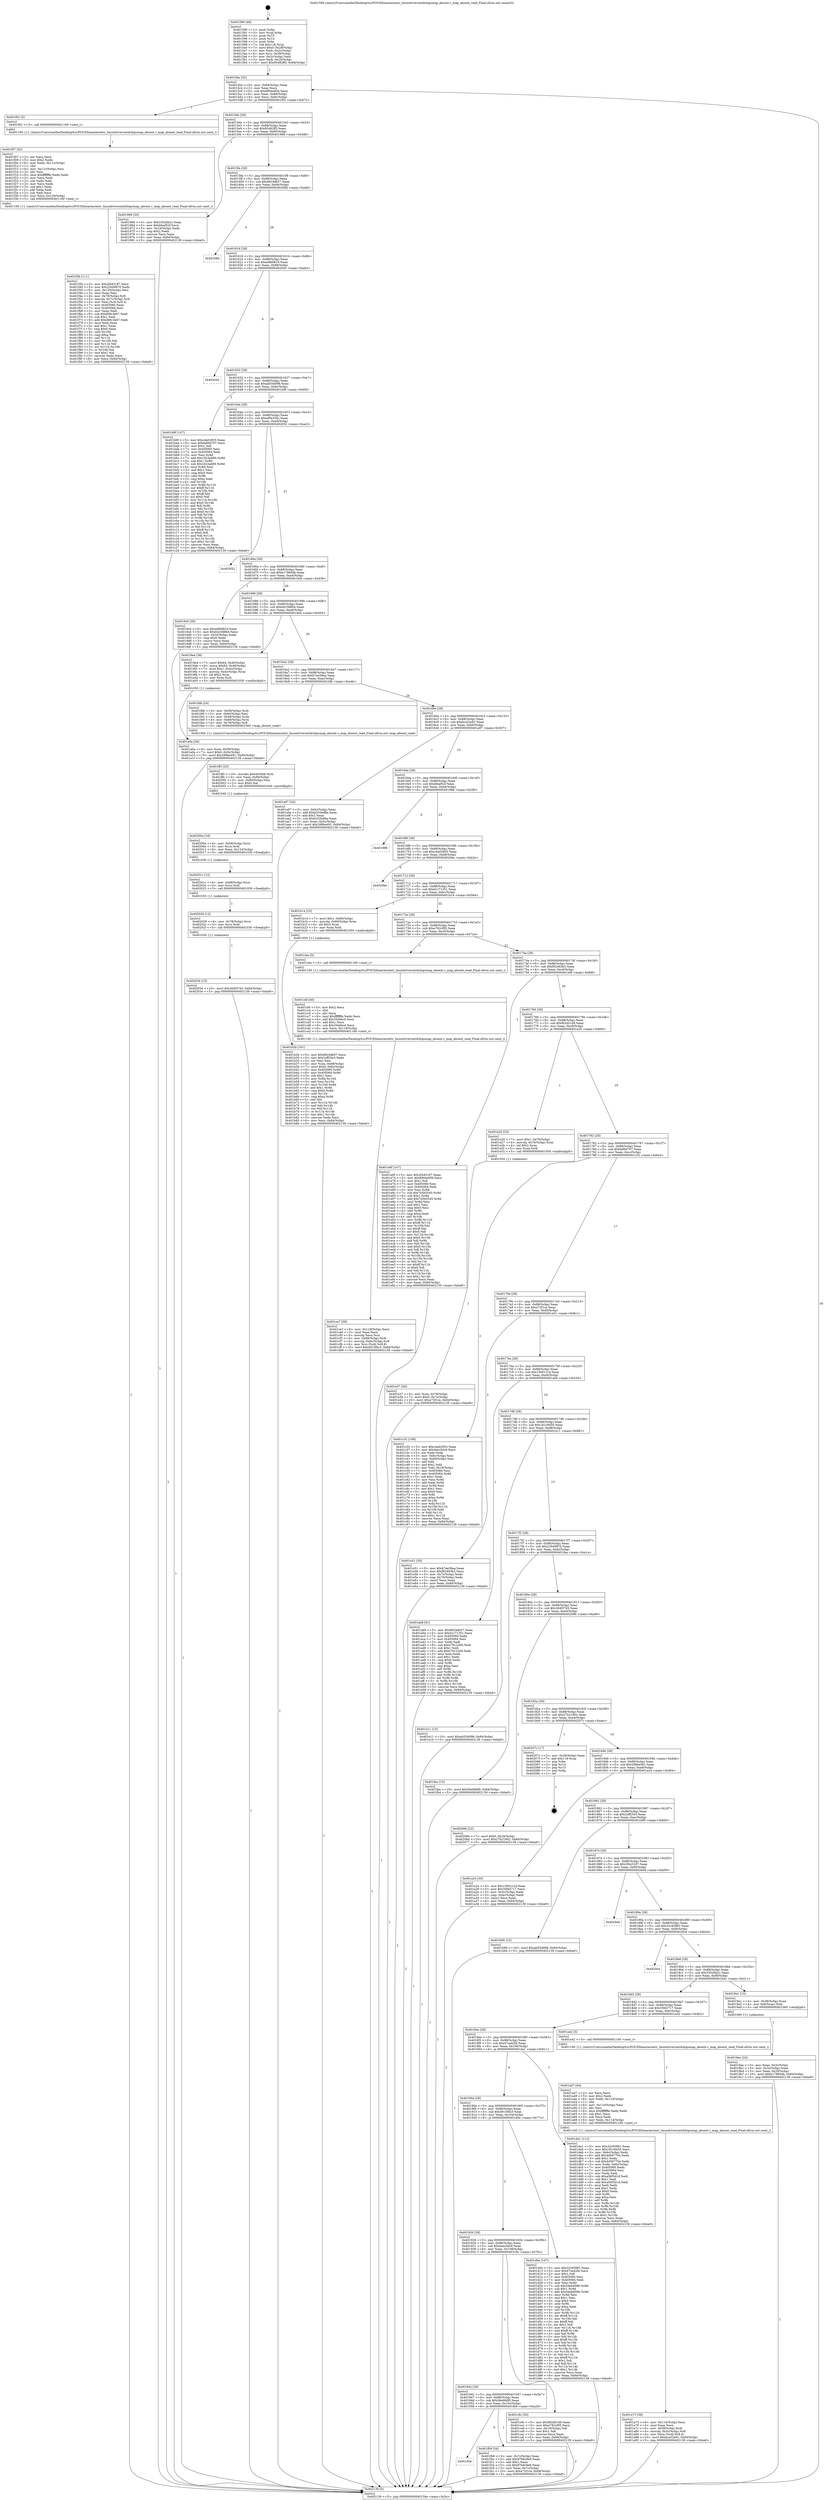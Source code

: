 digraph "0x401590" {
  label = "0x401590 (/mnt/c/Users/mathe/Desktop/tcc/POCII/binaries/extr_linuxdriversmtdchipsmap_absent.c_map_absent_read_Final-ollvm.out::main(0))"
  labelloc = "t"
  node[shape=record]

  Entry [label="",width=0.3,height=0.3,shape=circle,fillcolor=black,style=filled]
  "0x4015be" [label="{
     0x4015be [32]\l
     | [instrs]\l
     &nbsp;&nbsp;0x4015be \<+6\>: mov -0x84(%rbp),%eax\l
     &nbsp;&nbsp;0x4015c4 \<+2\>: mov %eax,%ecx\l
     &nbsp;&nbsp;0x4015c6 \<+6\>: sub $0x890ea85b,%ecx\l
     &nbsp;&nbsp;0x4015cc \<+6\>: mov %eax,-0x88(%rbp)\l
     &nbsp;&nbsp;0x4015d2 \<+6\>: mov %ecx,-0x8c(%rbp)\l
     &nbsp;&nbsp;0x4015d8 \<+6\>: je 0000000000401f02 \<main+0x972\>\l
  }"]
  "0x401f02" [label="{
     0x401f02 [5]\l
     | [instrs]\l
     &nbsp;&nbsp;0x401f02 \<+5\>: call 0000000000401160 \<next_i\>\l
     | [calls]\l
     &nbsp;&nbsp;0x401160 \{1\} (/mnt/c/Users/mathe/Desktop/tcc/POCII/binaries/extr_linuxdriversmtdchipsmap_absent.c_map_absent_read_Final-ollvm.out::next_i)\l
  }"]
  "0x4015de" [label="{
     0x4015de [28]\l
     | [instrs]\l
     &nbsp;&nbsp;0x4015de \<+5\>: jmp 00000000004015e3 \<main+0x53\>\l
     &nbsp;&nbsp;0x4015e3 \<+6\>: mov -0x88(%rbp),%eax\l
     &nbsp;&nbsp;0x4015e9 \<+5\>: sub $0x95482ff3,%eax\l
     &nbsp;&nbsp;0x4015ee \<+6\>: mov %eax,-0x90(%rbp)\l
     &nbsp;&nbsp;0x4015f4 \<+6\>: je 0000000000401968 \<main+0x3d8\>\l
  }"]
  Exit [label="",width=0.3,height=0.3,shape=circle,fillcolor=black,style=filled,peripheries=2]
  "0x401968" [label="{
     0x401968 [30]\l
     | [instrs]\l
     &nbsp;&nbsp;0x401968 \<+5\>: mov $0x33526b2c,%eax\l
     &nbsp;&nbsp;0x40196d \<+5\>: mov $0xbfeaf52f,%ecx\l
     &nbsp;&nbsp;0x401972 \<+3\>: mov -0x24(%rbp),%edx\l
     &nbsp;&nbsp;0x401975 \<+3\>: cmp $0x2,%edx\l
     &nbsp;&nbsp;0x401978 \<+3\>: cmovne %ecx,%eax\l
     &nbsp;&nbsp;0x40197b \<+6\>: mov %eax,-0x84(%rbp)\l
     &nbsp;&nbsp;0x401981 \<+5\>: jmp 0000000000402139 \<main+0xba9\>\l
  }"]
  "0x4015fa" [label="{
     0x4015fa [28]\l
     | [instrs]\l
     &nbsp;&nbsp;0x4015fa \<+5\>: jmp 00000000004015ff \<main+0x6f\>\l
     &nbsp;&nbsp;0x4015ff \<+6\>: mov -0x88(%rbp),%eax\l
     &nbsp;&nbsp;0x401605 \<+5\>: sub $0x9624db57,%eax\l
     &nbsp;&nbsp;0x40160a \<+6\>: mov %eax,-0x94(%rbp)\l
     &nbsp;&nbsp;0x401610 \<+6\>: je 000000000040208d \<main+0xafd\>\l
  }"]
  "0x402139" [label="{
     0x402139 [5]\l
     | [instrs]\l
     &nbsp;&nbsp;0x402139 \<+5\>: jmp 00000000004015be \<main+0x2e\>\l
  }"]
  "0x401590" [label="{
     0x401590 [46]\l
     | [instrs]\l
     &nbsp;&nbsp;0x401590 \<+1\>: push %rbp\l
     &nbsp;&nbsp;0x401591 \<+3\>: mov %rsp,%rbp\l
     &nbsp;&nbsp;0x401594 \<+2\>: push %r15\l
     &nbsp;&nbsp;0x401596 \<+2\>: push %r14\l
     &nbsp;&nbsp;0x401598 \<+1\>: push %rbx\l
     &nbsp;&nbsp;0x401599 \<+7\>: sub $0x118,%rsp\l
     &nbsp;&nbsp;0x4015a0 \<+7\>: movl $0x0,-0x28(%rbp)\l
     &nbsp;&nbsp;0x4015a7 \<+3\>: mov %edi,-0x2c(%rbp)\l
     &nbsp;&nbsp;0x4015aa \<+4\>: mov %rsi,-0x38(%rbp)\l
     &nbsp;&nbsp;0x4015ae \<+3\>: mov -0x2c(%rbp),%edi\l
     &nbsp;&nbsp;0x4015b1 \<+3\>: mov %edi,-0x24(%rbp)\l
     &nbsp;&nbsp;0x4015b4 \<+10\>: movl $0x95482ff3,-0x84(%rbp)\l
  }"]
  "0x402034" [label="{
     0x402034 [15]\l
     | [instrs]\l
     &nbsp;&nbsp;0x402034 \<+10\>: movl $0x264f37d3,-0x84(%rbp)\l
     &nbsp;&nbsp;0x40203e \<+5\>: jmp 0000000000402139 \<main+0xba9\>\l
  }"]
  "0x40208d" [label="{
     0x40208d\l
  }", style=dashed]
  "0x401616" [label="{
     0x401616 [28]\l
     | [instrs]\l
     &nbsp;&nbsp;0x401616 \<+5\>: jmp 000000000040161b \<main+0x8b\>\l
     &nbsp;&nbsp;0x40161b \<+6\>: mov -0x88(%rbp),%eax\l
     &nbsp;&nbsp;0x401621 \<+5\>: sub $0xa0fe9819,%eax\l
     &nbsp;&nbsp;0x401626 \<+6\>: mov %eax,-0x98(%rbp)\l
     &nbsp;&nbsp;0x40162c \<+6\>: je 0000000000402043 \<main+0xab3\>\l
  }"]
  "0x402028" [label="{
     0x402028 [12]\l
     | [instrs]\l
     &nbsp;&nbsp;0x402028 \<+4\>: mov -0x78(%rbp),%rcx\l
     &nbsp;&nbsp;0x40202c \<+3\>: mov %rcx,%rdi\l
     &nbsp;&nbsp;0x40202f \<+5\>: call 0000000000401030 \<free@plt\>\l
     | [calls]\l
     &nbsp;&nbsp;0x401030 \{1\} (unknown)\l
  }"]
  "0x402043" [label="{
     0x402043\l
  }", style=dashed]
  "0x401632" [label="{
     0x401632 [28]\l
     | [instrs]\l
     &nbsp;&nbsp;0x401632 \<+5\>: jmp 0000000000401637 \<main+0xa7\>\l
     &nbsp;&nbsp;0x401637 \<+6\>: mov -0x88(%rbp),%eax\l
     &nbsp;&nbsp;0x40163d \<+5\>: sub $0xab55d098,%eax\l
     &nbsp;&nbsp;0x401642 \<+6\>: mov %eax,-0x9c(%rbp)\l
     &nbsp;&nbsp;0x401648 \<+6\>: je 0000000000401b9f \<main+0x60f\>\l
  }"]
  "0x40201c" [label="{
     0x40201c [12]\l
     | [instrs]\l
     &nbsp;&nbsp;0x40201c \<+4\>: mov -0x68(%rbp),%rcx\l
     &nbsp;&nbsp;0x402020 \<+3\>: mov %rcx,%rdi\l
     &nbsp;&nbsp;0x402023 \<+5\>: call 0000000000401030 \<free@plt\>\l
     | [calls]\l
     &nbsp;&nbsp;0x401030 \{1\} (unknown)\l
  }"]
  "0x401b9f" [label="{
     0x401b9f [147]\l
     | [instrs]\l
     &nbsp;&nbsp;0x401b9f \<+5\>: mov $0xc4a02855,%eax\l
     &nbsp;&nbsp;0x401ba4 \<+5\>: mov $0xfa86d707,%ecx\l
     &nbsp;&nbsp;0x401ba9 \<+2\>: mov $0x1,%dl\l
     &nbsp;&nbsp;0x401bab \<+7\>: mov 0x405060,%esi\l
     &nbsp;&nbsp;0x401bb2 \<+7\>: mov 0x405064,%edi\l
     &nbsp;&nbsp;0x401bb9 \<+3\>: mov %esi,%r8d\l
     &nbsp;&nbsp;0x401bbc \<+7\>: add $0x1623a680,%r8d\l
     &nbsp;&nbsp;0x401bc3 \<+4\>: sub $0x1,%r8d\l
     &nbsp;&nbsp;0x401bc7 \<+7\>: sub $0x1623a680,%r8d\l
     &nbsp;&nbsp;0x401bce \<+4\>: imul %r8d,%esi\l
     &nbsp;&nbsp;0x401bd2 \<+3\>: and $0x1,%esi\l
     &nbsp;&nbsp;0x401bd5 \<+3\>: cmp $0x0,%esi\l
     &nbsp;&nbsp;0x401bd8 \<+4\>: sete %r9b\l
     &nbsp;&nbsp;0x401bdc \<+3\>: cmp $0xa,%edi\l
     &nbsp;&nbsp;0x401bdf \<+4\>: setl %r10b\l
     &nbsp;&nbsp;0x401be3 \<+3\>: mov %r9b,%r11b\l
     &nbsp;&nbsp;0x401be6 \<+4\>: xor $0xff,%r11b\l
     &nbsp;&nbsp;0x401bea \<+3\>: mov %r10b,%bl\l
     &nbsp;&nbsp;0x401bed \<+3\>: xor $0xff,%bl\l
     &nbsp;&nbsp;0x401bf0 \<+3\>: xor $0x0,%dl\l
     &nbsp;&nbsp;0x401bf3 \<+3\>: mov %r11b,%r14b\l
     &nbsp;&nbsp;0x401bf6 \<+4\>: and $0x0,%r14b\l
     &nbsp;&nbsp;0x401bfa \<+3\>: and %dl,%r9b\l
     &nbsp;&nbsp;0x401bfd \<+3\>: mov %bl,%r15b\l
     &nbsp;&nbsp;0x401c00 \<+4\>: and $0x0,%r15b\l
     &nbsp;&nbsp;0x401c04 \<+3\>: and %dl,%r10b\l
     &nbsp;&nbsp;0x401c07 \<+3\>: or %r9b,%r14b\l
     &nbsp;&nbsp;0x401c0a \<+3\>: or %r10b,%r15b\l
     &nbsp;&nbsp;0x401c0d \<+3\>: xor %r15b,%r14b\l
     &nbsp;&nbsp;0x401c10 \<+3\>: or %bl,%r11b\l
     &nbsp;&nbsp;0x401c13 \<+4\>: xor $0xff,%r11b\l
     &nbsp;&nbsp;0x401c17 \<+3\>: or $0x0,%dl\l
     &nbsp;&nbsp;0x401c1a \<+3\>: and %dl,%r11b\l
     &nbsp;&nbsp;0x401c1d \<+3\>: or %r11b,%r14b\l
     &nbsp;&nbsp;0x401c20 \<+4\>: test $0x1,%r14b\l
     &nbsp;&nbsp;0x401c24 \<+3\>: cmovne %ecx,%eax\l
     &nbsp;&nbsp;0x401c27 \<+6\>: mov %eax,-0x84(%rbp)\l
     &nbsp;&nbsp;0x401c2d \<+5\>: jmp 0000000000402139 \<main+0xba9\>\l
  }"]
  "0x40164e" [label="{
     0x40164e [28]\l
     | [instrs]\l
     &nbsp;&nbsp;0x40164e \<+5\>: jmp 0000000000401653 \<main+0xc3\>\l
     &nbsp;&nbsp;0x401653 \<+6\>: mov -0x88(%rbp),%eax\l
     &nbsp;&nbsp;0x401659 \<+5\>: sub $0xaf0b326c,%eax\l
     &nbsp;&nbsp;0x40165e \<+6\>: mov %eax,-0xa0(%rbp)\l
     &nbsp;&nbsp;0x401664 \<+6\>: je 0000000000402052 \<main+0xac2\>\l
  }"]
  "0x40200a" [label="{
     0x40200a [18]\l
     | [instrs]\l
     &nbsp;&nbsp;0x40200a \<+4\>: mov -0x58(%rbp),%rcx\l
     &nbsp;&nbsp;0x40200e \<+3\>: mov %rcx,%rdi\l
     &nbsp;&nbsp;0x402011 \<+6\>: mov %eax,-0x124(%rbp)\l
     &nbsp;&nbsp;0x402017 \<+5\>: call 0000000000401030 \<free@plt\>\l
     | [calls]\l
     &nbsp;&nbsp;0x401030 \{1\} (unknown)\l
  }"]
  "0x402052" [label="{
     0x402052\l
  }", style=dashed]
  "0x40166a" [label="{
     0x40166a [28]\l
     | [instrs]\l
     &nbsp;&nbsp;0x40166a \<+5\>: jmp 000000000040166f \<main+0xdf\>\l
     &nbsp;&nbsp;0x40166f \<+6\>: mov -0x88(%rbp),%eax\l
     &nbsp;&nbsp;0x401675 \<+5\>: sub $0xb17860db,%eax\l
     &nbsp;&nbsp;0x40167a \<+6\>: mov %eax,-0xa4(%rbp)\l
     &nbsp;&nbsp;0x401680 \<+6\>: je 00000000004019c6 \<main+0x436\>\l
  }"]
  "0x401ff3" [label="{
     0x401ff3 [23]\l
     | [instrs]\l
     &nbsp;&nbsp;0x401ff3 \<+10\>: movabs $0x4030b6,%rdi\l
     &nbsp;&nbsp;0x401ffd \<+3\>: mov %eax,-0x80(%rbp)\l
     &nbsp;&nbsp;0x402000 \<+3\>: mov -0x80(%rbp),%esi\l
     &nbsp;&nbsp;0x402003 \<+2\>: mov $0x0,%al\l
     &nbsp;&nbsp;0x402005 \<+5\>: call 0000000000401040 \<printf@plt\>\l
     | [calls]\l
     &nbsp;&nbsp;0x401040 \{1\} (unknown)\l
  }"]
  "0x4019c6" [label="{
     0x4019c6 [30]\l
     | [instrs]\l
     &nbsp;&nbsp;0x4019c6 \<+5\>: mov $0xa0fe9819,%eax\l
     &nbsp;&nbsp;0x4019cb \<+5\>: mov $0xb42588b4,%ecx\l
     &nbsp;&nbsp;0x4019d0 \<+3\>: mov -0x20(%rbp),%edx\l
     &nbsp;&nbsp;0x4019d3 \<+3\>: cmp $0x0,%edx\l
     &nbsp;&nbsp;0x4019d6 \<+3\>: cmove %ecx,%eax\l
     &nbsp;&nbsp;0x4019d9 \<+6\>: mov %eax,-0x84(%rbp)\l
     &nbsp;&nbsp;0x4019df \<+5\>: jmp 0000000000402139 \<main+0xba9\>\l
  }"]
  "0x401686" [label="{
     0x401686 [28]\l
     | [instrs]\l
     &nbsp;&nbsp;0x401686 \<+5\>: jmp 000000000040168b \<main+0xfb\>\l
     &nbsp;&nbsp;0x40168b \<+6\>: mov -0x88(%rbp),%eax\l
     &nbsp;&nbsp;0x401691 \<+5\>: sub $0xb42588b4,%eax\l
     &nbsp;&nbsp;0x401696 \<+6\>: mov %eax,-0xa8(%rbp)\l
     &nbsp;&nbsp;0x40169c \<+6\>: je 00000000004019e4 \<main+0x454\>\l
  }"]
  "0x40195e" [label="{
     0x40195e\l
  }", style=dashed]
  "0x4019e4" [label="{
     0x4019e4 [38]\l
     | [instrs]\l
     &nbsp;&nbsp;0x4019e4 \<+7\>: movl $0x64,-0x40(%rbp)\l
     &nbsp;&nbsp;0x4019eb \<+8\>: movq $0x64,-0x48(%rbp)\l
     &nbsp;&nbsp;0x4019f3 \<+7\>: movl $0x1,-0x4c(%rbp)\l
     &nbsp;&nbsp;0x4019fa \<+4\>: movslq -0x4c(%rbp),%rax\l
     &nbsp;&nbsp;0x4019fe \<+4\>: shl $0x2,%rax\l
     &nbsp;&nbsp;0x401a02 \<+3\>: mov %rax,%rdi\l
     &nbsp;&nbsp;0x401a05 \<+5\>: call 0000000000401050 \<malloc@plt\>\l
     | [calls]\l
     &nbsp;&nbsp;0x401050 \{1\} (unknown)\l
  }"]
  "0x4016a2" [label="{
     0x4016a2 [28]\l
     | [instrs]\l
     &nbsp;&nbsp;0x4016a2 \<+5\>: jmp 00000000004016a7 \<main+0x117\>\l
     &nbsp;&nbsp;0x4016a7 \<+6\>: mov -0x88(%rbp),%eax\l
     &nbsp;&nbsp;0x4016ad \<+5\>: sub $0xb7ee58aa,%eax\l
     &nbsp;&nbsp;0x4016b2 \<+6\>: mov %eax,-0xac(%rbp)\l
     &nbsp;&nbsp;0x4016b8 \<+6\>: je 0000000000401fdb \<main+0xa4b\>\l
  }"]
  "0x401fb9" [label="{
     0x401fb9 [34]\l
     | [instrs]\l
     &nbsp;&nbsp;0x401fb9 \<+3\>: mov -0x7c(%rbp),%eax\l
     &nbsp;&nbsp;0x401fbc \<+5\>: add $0x97b6c9e9,%eax\l
     &nbsp;&nbsp;0x401fc1 \<+3\>: add $0x1,%eax\l
     &nbsp;&nbsp;0x401fc4 \<+5\>: sub $0x97b6c9e9,%eax\l
     &nbsp;&nbsp;0x401fc9 \<+3\>: mov %eax,-0x7c(%rbp)\l
     &nbsp;&nbsp;0x401fcc \<+10\>: movl $0xe72f1ce,-0x84(%rbp)\l
     &nbsp;&nbsp;0x401fd6 \<+5\>: jmp 0000000000402139 \<main+0xba9\>\l
  }"]
  "0x401fdb" [label="{
     0x401fdb [24]\l
     | [instrs]\l
     &nbsp;&nbsp;0x401fdb \<+4\>: mov -0x58(%rbp),%rdi\l
     &nbsp;&nbsp;0x401fdf \<+3\>: mov -0x40(%rbp),%esi\l
     &nbsp;&nbsp;0x401fe2 \<+4\>: mov -0x48(%rbp),%rdx\l
     &nbsp;&nbsp;0x401fe6 \<+4\>: mov -0x68(%rbp),%rcx\l
     &nbsp;&nbsp;0x401fea \<+4\>: mov -0x78(%rbp),%r8\l
     &nbsp;&nbsp;0x401fee \<+5\>: call 0000000000401560 \<map_absent_read\>\l
     | [calls]\l
     &nbsp;&nbsp;0x401560 \{1\} (/mnt/c/Users/mathe/Desktop/tcc/POCII/binaries/extr_linuxdriversmtdchipsmap_absent.c_map_absent_read_Final-ollvm.out::map_absent_read)\l
  }"]
  "0x4016be" [label="{
     0x4016be [28]\l
     | [instrs]\l
     &nbsp;&nbsp;0x4016be \<+5\>: jmp 00000000004016c3 \<main+0x133\>\l
     &nbsp;&nbsp;0x4016c3 \<+6\>: mov -0x88(%rbp),%eax\l
     &nbsp;&nbsp;0x4016c9 \<+5\>: sub $0xbca32e91,%eax\l
     &nbsp;&nbsp;0x4016ce \<+6\>: mov %eax,-0xb0(%rbp)\l
     &nbsp;&nbsp;0x4016d4 \<+6\>: je 0000000000401a97 \<main+0x507\>\l
  }"]
  "0x401f3b" [label="{
     0x401f3b [111]\l
     | [instrs]\l
     &nbsp;&nbsp;0x401f3b \<+5\>: mov $0x2f443187,%ecx\l
     &nbsp;&nbsp;0x401f40 \<+5\>: mov $0x22649870,%edx\l
     &nbsp;&nbsp;0x401f45 \<+6\>: mov -0x120(%rbp),%esi\l
     &nbsp;&nbsp;0x401f4b \<+3\>: imul %eax,%esi\l
     &nbsp;&nbsp;0x401f4e \<+4\>: mov -0x78(%rbp),%r8\l
     &nbsp;&nbsp;0x401f52 \<+4\>: movslq -0x7c(%rbp),%r9\l
     &nbsp;&nbsp;0x401f56 \<+4\>: mov %esi,(%r8,%r9,4)\l
     &nbsp;&nbsp;0x401f5a \<+7\>: mov 0x405060,%eax\l
     &nbsp;&nbsp;0x401f61 \<+7\>: mov 0x405064,%esi\l
     &nbsp;&nbsp;0x401f68 \<+2\>: mov %eax,%edi\l
     &nbsp;&nbsp;0x401f6a \<+6\>: sub $0xd68c3e67,%edi\l
     &nbsp;&nbsp;0x401f70 \<+3\>: sub $0x1,%edi\l
     &nbsp;&nbsp;0x401f73 \<+6\>: add $0xd68c3e67,%edi\l
     &nbsp;&nbsp;0x401f79 \<+3\>: imul %edi,%eax\l
     &nbsp;&nbsp;0x401f7c \<+3\>: and $0x1,%eax\l
     &nbsp;&nbsp;0x401f7f \<+3\>: cmp $0x0,%eax\l
     &nbsp;&nbsp;0x401f82 \<+4\>: sete %r10b\l
     &nbsp;&nbsp;0x401f86 \<+3\>: cmp $0xa,%esi\l
     &nbsp;&nbsp;0x401f89 \<+4\>: setl %r11b\l
     &nbsp;&nbsp;0x401f8d \<+3\>: mov %r10b,%bl\l
     &nbsp;&nbsp;0x401f90 \<+3\>: and %r11b,%bl\l
     &nbsp;&nbsp;0x401f93 \<+3\>: xor %r11b,%r10b\l
     &nbsp;&nbsp;0x401f96 \<+3\>: or %r10b,%bl\l
     &nbsp;&nbsp;0x401f99 \<+3\>: test $0x1,%bl\l
     &nbsp;&nbsp;0x401f9c \<+3\>: cmovne %edx,%ecx\l
     &nbsp;&nbsp;0x401f9f \<+6\>: mov %ecx,-0x84(%rbp)\l
     &nbsp;&nbsp;0x401fa5 \<+5\>: jmp 0000000000402139 \<main+0xba9\>\l
  }"]
  "0x401a97" [label="{
     0x401a97 [34]\l
     | [instrs]\l
     &nbsp;&nbsp;0x401a97 \<+3\>: mov -0x5c(%rbp),%eax\l
     &nbsp;&nbsp;0x401a9a \<+5\>: add $0xb333ed8a,%eax\l
     &nbsp;&nbsp;0x401a9f \<+3\>: add $0x1,%eax\l
     &nbsp;&nbsp;0x401aa2 \<+5\>: sub $0xb333ed8a,%eax\l
     &nbsp;&nbsp;0x401aa7 \<+3\>: mov %eax,-0x5c(%rbp)\l
     &nbsp;&nbsp;0x401aaa \<+10\>: movl $0x288be491,-0x84(%rbp)\l
     &nbsp;&nbsp;0x401ab4 \<+5\>: jmp 0000000000402139 \<main+0xba9\>\l
  }"]
  "0x4016da" [label="{
     0x4016da [28]\l
     | [instrs]\l
     &nbsp;&nbsp;0x4016da \<+5\>: jmp 00000000004016df \<main+0x14f\>\l
     &nbsp;&nbsp;0x4016df \<+6\>: mov -0x88(%rbp),%eax\l
     &nbsp;&nbsp;0x4016e5 \<+5\>: sub $0xbfeaf52f,%eax\l
     &nbsp;&nbsp;0x4016ea \<+6\>: mov %eax,-0xb4(%rbp)\l
     &nbsp;&nbsp;0x4016f0 \<+6\>: je 0000000000401986 \<main+0x3f6\>\l
  }"]
  "0x401f07" [label="{
     0x401f07 [52]\l
     | [instrs]\l
     &nbsp;&nbsp;0x401f07 \<+2\>: xor %ecx,%ecx\l
     &nbsp;&nbsp;0x401f09 \<+5\>: mov $0x2,%edx\l
     &nbsp;&nbsp;0x401f0e \<+6\>: mov %edx,-0x11c(%rbp)\l
     &nbsp;&nbsp;0x401f14 \<+1\>: cltd\l
     &nbsp;&nbsp;0x401f15 \<+6\>: mov -0x11c(%rbp),%esi\l
     &nbsp;&nbsp;0x401f1b \<+2\>: idiv %esi\l
     &nbsp;&nbsp;0x401f1d \<+6\>: imul $0xfffffffe,%edx,%edx\l
     &nbsp;&nbsp;0x401f23 \<+2\>: mov %ecx,%edi\l
     &nbsp;&nbsp;0x401f25 \<+2\>: sub %edx,%edi\l
     &nbsp;&nbsp;0x401f27 \<+2\>: mov %ecx,%edx\l
     &nbsp;&nbsp;0x401f29 \<+3\>: sub $0x1,%edx\l
     &nbsp;&nbsp;0x401f2c \<+2\>: add %edx,%edi\l
     &nbsp;&nbsp;0x401f2e \<+2\>: sub %edi,%ecx\l
     &nbsp;&nbsp;0x401f30 \<+6\>: mov %ecx,-0x120(%rbp)\l
     &nbsp;&nbsp;0x401f36 \<+5\>: call 0000000000401160 \<next_i\>\l
     | [calls]\l
     &nbsp;&nbsp;0x401160 \{1\} (/mnt/c/Users/mathe/Desktop/tcc/POCII/binaries/extr_linuxdriversmtdchipsmap_absent.c_map_absent_read_Final-ollvm.out::next_i)\l
  }"]
  "0x401986" [label="{
     0x401986\l
  }", style=dashed]
  "0x4016f6" [label="{
     0x4016f6 [28]\l
     | [instrs]\l
     &nbsp;&nbsp;0x4016f6 \<+5\>: jmp 00000000004016fb \<main+0x16b\>\l
     &nbsp;&nbsp;0x4016fb \<+6\>: mov -0x88(%rbp),%eax\l
     &nbsp;&nbsp;0x401701 \<+5\>: sub $0xc4a02855,%eax\l
     &nbsp;&nbsp;0x401706 \<+6\>: mov %eax,-0xb8(%rbp)\l
     &nbsp;&nbsp;0x40170c \<+6\>: je 00000000004020be \<main+0xb2e\>\l
  }"]
  "0x401e37" [label="{
     0x401e37 [26]\l
     | [instrs]\l
     &nbsp;&nbsp;0x401e37 \<+4\>: mov %rax,-0x78(%rbp)\l
     &nbsp;&nbsp;0x401e3b \<+7\>: movl $0x0,-0x7c(%rbp)\l
     &nbsp;&nbsp;0x401e42 \<+10\>: movl $0xe72f1ce,-0x84(%rbp)\l
     &nbsp;&nbsp;0x401e4c \<+5\>: jmp 0000000000402139 \<main+0xba9\>\l
  }"]
  "0x4020be" [label="{
     0x4020be\l
  }", style=dashed]
  "0x401712" [label="{
     0x401712 [28]\l
     | [instrs]\l
     &nbsp;&nbsp;0x401712 \<+5\>: jmp 0000000000401717 \<main+0x187\>\l
     &nbsp;&nbsp;0x401717 \<+6\>: mov -0x88(%rbp),%eax\l
     &nbsp;&nbsp;0x40171d \<+5\>: sub $0xd1c71351,%eax\l
     &nbsp;&nbsp;0x401722 \<+6\>: mov %eax,-0xbc(%rbp)\l
     &nbsp;&nbsp;0x401728 \<+6\>: je 0000000000401b14 \<main+0x584\>\l
  }"]
  "0x401ce7" [label="{
     0x401ce7 [39]\l
     | [instrs]\l
     &nbsp;&nbsp;0x401ce7 \<+6\>: mov -0x118(%rbp),%ecx\l
     &nbsp;&nbsp;0x401ced \<+3\>: imul %eax,%ecx\l
     &nbsp;&nbsp;0x401cf0 \<+3\>: movslq %ecx,%rsi\l
     &nbsp;&nbsp;0x401cf3 \<+4\>: mov -0x68(%rbp),%rdi\l
     &nbsp;&nbsp;0x401cf7 \<+4\>: movslq -0x6c(%rbp),%r8\l
     &nbsp;&nbsp;0x401cfb \<+4\>: mov %rsi,(%rdi,%r8,8)\l
     &nbsp;&nbsp;0x401cff \<+10\>: movl $0x4915fdc3,-0x84(%rbp)\l
     &nbsp;&nbsp;0x401d09 \<+5\>: jmp 0000000000402139 \<main+0xba9\>\l
  }"]
  "0x401b14" [label="{
     0x401b14 [23]\l
     | [instrs]\l
     &nbsp;&nbsp;0x401b14 \<+7\>: movl $0x1,-0x60(%rbp)\l
     &nbsp;&nbsp;0x401b1b \<+4\>: movslq -0x60(%rbp),%rax\l
     &nbsp;&nbsp;0x401b1f \<+4\>: shl $0x3,%rax\l
     &nbsp;&nbsp;0x401b23 \<+3\>: mov %rax,%rdi\l
     &nbsp;&nbsp;0x401b26 \<+5\>: call 0000000000401050 \<malloc@plt\>\l
     | [calls]\l
     &nbsp;&nbsp;0x401050 \{1\} (unknown)\l
  }"]
  "0x40172e" [label="{
     0x40172e [28]\l
     | [instrs]\l
     &nbsp;&nbsp;0x40172e \<+5\>: jmp 0000000000401733 \<main+0x1a3\>\l
     &nbsp;&nbsp;0x401733 \<+6\>: mov -0x88(%rbp),%eax\l
     &nbsp;&nbsp;0x401739 \<+5\>: sub $0xe782cf95,%eax\l
     &nbsp;&nbsp;0x40173e \<+6\>: mov %eax,-0xc0(%rbp)\l
     &nbsp;&nbsp;0x401744 \<+6\>: je 0000000000401cba \<main+0x72a\>\l
  }"]
  "0x401cbf" [label="{
     0x401cbf [40]\l
     | [instrs]\l
     &nbsp;&nbsp;0x401cbf \<+5\>: mov $0x2,%ecx\l
     &nbsp;&nbsp;0x401cc4 \<+1\>: cltd\l
     &nbsp;&nbsp;0x401cc5 \<+2\>: idiv %ecx\l
     &nbsp;&nbsp;0x401cc7 \<+6\>: imul $0xfffffffe,%edx,%ecx\l
     &nbsp;&nbsp;0x401ccd \<+6\>: add $0x35ebbc4,%ecx\l
     &nbsp;&nbsp;0x401cd3 \<+3\>: add $0x1,%ecx\l
     &nbsp;&nbsp;0x401cd6 \<+6\>: sub $0x35ebbc4,%ecx\l
     &nbsp;&nbsp;0x401cdc \<+6\>: mov %ecx,-0x118(%rbp)\l
     &nbsp;&nbsp;0x401ce2 \<+5\>: call 0000000000401160 \<next_i\>\l
     | [calls]\l
     &nbsp;&nbsp;0x401160 \{1\} (/mnt/c/Users/mathe/Desktop/tcc/POCII/binaries/extr_linuxdriversmtdchipsmap_absent.c_map_absent_read_Final-ollvm.out::next_i)\l
  }"]
  "0x401cba" [label="{
     0x401cba [5]\l
     | [instrs]\l
     &nbsp;&nbsp;0x401cba \<+5\>: call 0000000000401160 \<next_i\>\l
     | [calls]\l
     &nbsp;&nbsp;0x401160 \{1\} (/mnt/c/Users/mathe/Desktop/tcc/POCII/binaries/extr_linuxdriversmtdchipsmap_absent.c_map_absent_read_Final-ollvm.out::next_i)\l
  }"]
  "0x40174a" [label="{
     0x40174a [28]\l
     | [instrs]\l
     &nbsp;&nbsp;0x40174a \<+5\>: jmp 000000000040174f \<main+0x1bf\>\l
     &nbsp;&nbsp;0x40174f \<+6\>: mov -0x88(%rbp),%eax\l
     &nbsp;&nbsp;0x401755 \<+5\>: sub $0xf62463b3,%eax\l
     &nbsp;&nbsp;0x40175a \<+6\>: mov %eax,-0xc4(%rbp)\l
     &nbsp;&nbsp;0x401760 \<+6\>: je 0000000000401e6f \<main+0x8df\>\l
  }"]
  "0x401942" [label="{
     0x401942 [28]\l
     | [instrs]\l
     &nbsp;&nbsp;0x401942 \<+5\>: jmp 0000000000401947 \<main+0x3b7\>\l
     &nbsp;&nbsp;0x401947 \<+6\>: mov -0x88(%rbp),%eax\l
     &nbsp;&nbsp;0x40194d \<+5\>: sub $0x56e68df0,%eax\l
     &nbsp;&nbsp;0x401952 \<+6\>: mov %eax,-0x10c(%rbp)\l
     &nbsp;&nbsp;0x401958 \<+6\>: je 0000000000401fb9 \<main+0xa29\>\l
  }"]
  "0x401e6f" [label="{
     0x401e6f [147]\l
     | [instrs]\l
     &nbsp;&nbsp;0x401e6f \<+5\>: mov $0x2f443187,%eax\l
     &nbsp;&nbsp;0x401e74 \<+5\>: mov $0x890ea85b,%ecx\l
     &nbsp;&nbsp;0x401e79 \<+2\>: mov $0x1,%dl\l
     &nbsp;&nbsp;0x401e7b \<+7\>: mov 0x405060,%esi\l
     &nbsp;&nbsp;0x401e82 \<+7\>: mov 0x405064,%edi\l
     &nbsp;&nbsp;0x401e89 \<+3\>: mov %esi,%r8d\l
     &nbsp;&nbsp;0x401e8c \<+7\>: sub $0x7e5b5545,%r8d\l
     &nbsp;&nbsp;0x401e93 \<+4\>: sub $0x1,%r8d\l
     &nbsp;&nbsp;0x401e97 \<+7\>: add $0x7e5b5545,%r8d\l
     &nbsp;&nbsp;0x401e9e \<+4\>: imul %r8d,%esi\l
     &nbsp;&nbsp;0x401ea2 \<+3\>: and $0x1,%esi\l
     &nbsp;&nbsp;0x401ea5 \<+3\>: cmp $0x0,%esi\l
     &nbsp;&nbsp;0x401ea8 \<+4\>: sete %r9b\l
     &nbsp;&nbsp;0x401eac \<+3\>: cmp $0xa,%edi\l
     &nbsp;&nbsp;0x401eaf \<+4\>: setl %r10b\l
     &nbsp;&nbsp;0x401eb3 \<+3\>: mov %r9b,%r11b\l
     &nbsp;&nbsp;0x401eb6 \<+4\>: xor $0xff,%r11b\l
     &nbsp;&nbsp;0x401eba \<+3\>: mov %r10b,%bl\l
     &nbsp;&nbsp;0x401ebd \<+3\>: xor $0xff,%bl\l
     &nbsp;&nbsp;0x401ec0 \<+3\>: xor $0x0,%dl\l
     &nbsp;&nbsp;0x401ec3 \<+3\>: mov %r11b,%r14b\l
     &nbsp;&nbsp;0x401ec6 \<+4\>: and $0x0,%r14b\l
     &nbsp;&nbsp;0x401eca \<+3\>: and %dl,%r9b\l
     &nbsp;&nbsp;0x401ecd \<+3\>: mov %bl,%r15b\l
     &nbsp;&nbsp;0x401ed0 \<+4\>: and $0x0,%r15b\l
     &nbsp;&nbsp;0x401ed4 \<+3\>: and %dl,%r10b\l
     &nbsp;&nbsp;0x401ed7 \<+3\>: or %r9b,%r14b\l
     &nbsp;&nbsp;0x401eda \<+3\>: or %r10b,%r15b\l
     &nbsp;&nbsp;0x401edd \<+3\>: xor %r15b,%r14b\l
     &nbsp;&nbsp;0x401ee0 \<+3\>: or %bl,%r11b\l
     &nbsp;&nbsp;0x401ee3 \<+4\>: xor $0xff,%r11b\l
     &nbsp;&nbsp;0x401ee7 \<+3\>: or $0x0,%dl\l
     &nbsp;&nbsp;0x401eea \<+3\>: and %dl,%r11b\l
     &nbsp;&nbsp;0x401eed \<+3\>: or %r11b,%r14b\l
     &nbsp;&nbsp;0x401ef0 \<+4\>: test $0x1,%r14b\l
     &nbsp;&nbsp;0x401ef4 \<+3\>: cmovne %ecx,%eax\l
     &nbsp;&nbsp;0x401ef7 \<+6\>: mov %eax,-0x84(%rbp)\l
     &nbsp;&nbsp;0x401efd \<+5\>: jmp 0000000000402139 \<main+0xba9\>\l
  }"]
  "0x401766" [label="{
     0x401766 [28]\l
     | [instrs]\l
     &nbsp;&nbsp;0x401766 \<+5\>: jmp 000000000040176b \<main+0x1db\>\l
     &nbsp;&nbsp;0x40176b \<+6\>: mov -0x88(%rbp),%eax\l
     &nbsp;&nbsp;0x401771 \<+5\>: sub $0xf62d51d9,%eax\l
     &nbsp;&nbsp;0x401776 \<+6\>: mov %eax,-0xc8(%rbp)\l
     &nbsp;&nbsp;0x40177c \<+6\>: je 0000000000401e20 \<main+0x890\>\l
  }"]
  "0x401c9c" [label="{
     0x401c9c [30]\l
     | [instrs]\l
     &nbsp;&nbsp;0x401c9c \<+5\>: mov $0xf62d51d9,%eax\l
     &nbsp;&nbsp;0x401ca1 \<+5\>: mov $0xe782cf95,%ecx\l
     &nbsp;&nbsp;0x401ca6 \<+3\>: mov -0x19(%rbp),%dl\l
     &nbsp;&nbsp;0x401ca9 \<+3\>: test $0x1,%dl\l
     &nbsp;&nbsp;0x401cac \<+3\>: cmovne %ecx,%eax\l
     &nbsp;&nbsp;0x401caf \<+6\>: mov %eax,-0x84(%rbp)\l
     &nbsp;&nbsp;0x401cb5 \<+5\>: jmp 0000000000402139 \<main+0xba9\>\l
  }"]
  "0x401e20" [label="{
     0x401e20 [23]\l
     | [instrs]\l
     &nbsp;&nbsp;0x401e20 \<+7\>: movl $0x1,-0x70(%rbp)\l
     &nbsp;&nbsp;0x401e27 \<+4\>: movslq -0x70(%rbp),%rax\l
     &nbsp;&nbsp;0x401e2b \<+4\>: shl $0x2,%rax\l
     &nbsp;&nbsp;0x401e2f \<+3\>: mov %rax,%rdi\l
     &nbsp;&nbsp;0x401e32 \<+5\>: call 0000000000401050 \<malloc@plt\>\l
     | [calls]\l
     &nbsp;&nbsp;0x401050 \{1\} (unknown)\l
  }"]
  "0x401782" [label="{
     0x401782 [28]\l
     | [instrs]\l
     &nbsp;&nbsp;0x401782 \<+5\>: jmp 0000000000401787 \<main+0x1f7\>\l
     &nbsp;&nbsp;0x401787 \<+6\>: mov -0x88(%rbp),%eax\l
     &nbsp;&nbsp;0x40178d \<+5\>: sub $0xfa86d707,%eax\l
     &nbsp;&nbsp;0x401792 \<+6\>: mov %eax,-0xcc(%rbp)\l
     &nbsp;&nbsp;0x401798 \<+6\>: je 0000000000401c32 \<main+0x6a2\>\l
  }"]
  "0x401926" [label="{
     0x401926 [28]\l
     | [instrs]\l
     &nbsp;&nbsp;0x401926 \<+5\>: jmp 000000000040192b \<main+0x39b\>\l
     &nbsp;&nbsp;0x40192b \<+6\>: mov -0x88(%rbp),%eax\l
     &nbsp;&nbsp;0x401931 \<+5\>: sub $0x4eec5dc9,%eax\l
     &nbsp;&nbsp;0x401936 \<+6\>: mov %eax,-0x108(%rbp)\l
     &nbsp;&nbsp;0x40193c \<+6\>: je 0000000000401c9c \<main+0x70c\>\l
  }"]
  "0x401c32" [label="{
     0x401c32 [106]\l
     | [instrs]\l
     &nbsp;&nbsp;0x401c32 \<+5\>: mov $0xc4a02855,%eax\l
     &nbsp;&nbsp;0x401c37 \<+5\>: mov $0x4eec5dc9,%ecx\l
     &nbsp;&nbsp;0x401c3c \<+2\>: xor %edx,%edx\l
     &nbsp;&nbsp;0x401c3e \<+3\>: mov -0x6c(%rbp),%esi\l
     &nbsp;&nbsp;0x401c41 \<+3\>: cmp -0x60(%rbp),%esi\l
     &nbsp;&nbsp;0x401c44 \<+4\>: setl %dil\l
     &nbsp;&nbsp;0x401c48 \<+4\>: and $0x1,%dil\l
     &nbsp;&nbsp;0x401c4c \<+4\>: mov %dil,-0x19(%rbp)\l
     &nbsp;&nbsp;0x401c50 \<+7\>: mov 0x405060,%esi\l
     &nbsp;&nbsp;0x401c57 \<+8\>: mov 0x405064,%r8d\l
     &nbsp;&nbsp;0x401c5f \<+3\>: sub $0x1,%edx\l
     &nbsp;&nbsp;0x401c62 \<+3\>: mov %esi,%r9d\l
     &nbsp;&nbsp;0x401c65 \<+3\>: add %edx,%r9d\l
     &nbsp;&nbsp;0x401c68 \<+4\>: imul %r9d,%esi\l
     &nbsp;&nbsp;0x401c6c \<+3\>: and $0x1,%esi\l
     &nbsp;&nbsp;0x401c6f \<+3\>: cmp $0x0,%esi\l
     &nbsp;&nbsp;0x401c72 \<+4\>: sete %dil\l
     &nbsp;&nbsp;0x401c76 \<+4\>: cmp $0xa,%r8d\l
     &nbsp;&nbsp;0x401c7a \<+4\>: setl %r10b\l
     &nbsp;&nbsp;0x401c7e \<+3\>: mov %dil,%r11b\l
     &nbsp;&nbsp;0x401c81 \<+3\>: and %r10b,%r11b\l
     &nbsp;&nbsp;0x401c84 \<+3\>: xor %r10b,%dil\l
     &nbsp;&nbsp;0x401c87 \<+3\>: or %dil,%r11b\l
     &nbsp;&nbsp;0x401c8a \<+4\>: test $0x1,%r11b\l
     &nbsp;&nbsp;0x401c8e \<+3\>: cmovne %ecx,%eax\l
     &nbsp;&nbsp;0x401c91 \<+6\>: mov %eax,-0x84(%rbp)\l
     &nbsp;&nbsp;0x401c97 \<+5\>: jmp 0000000000402139 \<main+0xba9\>\l
  }"]
  "0x40179e" [label="{
     0x40179e [28]\l
     | [instrs]\l
     &nbsp;&nbsp;0x40179e \<+5\>: jmp 00000000004017a3 \<main+0x213\>\l
     &nbsp;&nbsp;0x4017a3 \<+6\>: mov -0x88(%rbp),%eax\l
     &nbsp;&nbsp;0x4017a9 \<+5\>: sub $0xe72f1ce,%eax\l
     &nbsp;&nbsp;0x4017ae \<+6\>: mov %eax,-0xd0(%rbp)\l
     &nbsp;&nbsp;0x4017b4 \<+6\>: je 0000000000401e51 \<main+0x8c1\>\l
  }"]
  "0x401d0e" [label="{
     0x401d0e [147]\l
     | [instrs]\l
     &nbsp;&nbsp;0x401d0e \<+5\>: mov $0x32c93981,%eax\l
     &nbsp;&nbsp;0x401d13 \<+5\>: mov $0x47ce42f4,%ecx\l
     &nbsp;&nbsp;0x401d18 \<+2\>: mov $0x1,%dl\l
     &nbsp;&nbsp;0x401d1a \<+7\>: mov 0x405060,%esi\l
     &nbsp;&nbsp;0x401d21 \<+7\>: mov 0x405064,%edi\l
     &nbsp;&nbsp;0x401d28 \<+3\>: mov %esi,%r8d\l
     &nbsp;&nbsp;0x401d2b \<+7\>: sub $0x5deb4096,%r8d\l
     &nbsp;&nbsp;0x401d32 \<+4\>: sub $0x1,%r8d\l
     &nbsp;&nbsp;0x401d36 \<+7\>: add $0x5deb4096,%r8d\l
     &nbsp;&nbsp;0x401d3d \<+4\>: imul %r8d,%esi\l
     &nbsp;&nbsp;0x401d41 \<+3\>: and $0x1,%esi\l
     &nbsp;&nbsp;0x401d44 \<+3\>: cmp $0x0,%esi\l
     &nbsp;&nbsp;0x401d47 \<+4\>: sete %r9b\l
     &nbsp;&nbsp;0x401d4b \<+3\>: cmp $0xa,%edi\l
     &nbsp;&nbsp;0x401d4e \<+4\>: setl %r10b\l
     &nbsp;&nbsp;0x401d52 \<+3\>: mov %r9b,%r11b\l
     &nbsp;&nbsp;0x401d55 \<+4\>: xor $0xff,%r11b\l
     &nbsp;&nbsp;0x401d59 \<+3\>: mov %r10b,%bl\l
     &nbsp;&nbsp;0x401d5c \<+3\>: xor $0xff,%bl\l
     &nbsp;&nbsp;0x401d5f \<+3\>: xor $0x1,%dl\l
     &nbsp;&nbsp;0x401d62 \<+3\>: mov %r11b,%r14b\l
     &nbsp;&nbsp;0x401d65 \<+4\>: and $0xff,%r14b\l
     &nbsp;&nbsp;0x401d69 \<+3\>: and %dl,%r9b\l
     &nbsp;&nbsp;0x401d6c \<+3\>: mov %bl,%r15b\l
     &nbsp;&nbsp;0x401d6f \<+4\>: and $0xff,%r15b\l
     &nbsp;&nbsp;0x401d73 \<+3\>: and %dl,%r10b\l
     &nbsp;&nbsp;0x401d76 \<+3\>: or %r9b,%r14b\l
     &nbsp;&nbsp;0x401d79 \<+3\>: or %r10b,%r15b\l
     &nbsp;&nbsp;0x401d7c \<+3\>: xor %r15b,%r14b\l
     &nbsp;&nbsp;0x401d7f \<+3\>: or %bl,%r11b\l
     &nbsp;&nbsp;0x401d82 \<+4\>: xor $0xff,%r11b\l
     &nbsp;&nbsp;0x401d86 \<+3\>: or $0x1,%dl\l
     &nbsp;&nbsp;0x401d89 \<+3\>: and %dl,%r11b\l
     &nbsp;&nbsp;0x401d8c \<+3\>: or %r11b,%r14b\l
     &nbsp;&nbsp;0x401d8f \<+4\>: test $0x1,%r14b\l
     &nbsp;&nbsp;0x401d93 \<+3\>: cmovne %ecx,%eax\l
     &nbsp;&nbsp;0x401d96 \<+6\>: mov %eax,-0x84(%rbp)\l
     &nbsp;&nbsp;0x401d9c \<+5\>: jmp 0000000000402139 \<main+0xba9\>\l
  }"]
  "0x401e51" [label="{
     0x401e51 [30]\l
     | [instrs]\l
     &nbsp;&nbsp;0x401e51 \<+5\>: mov $0xb7ee58aa,%eax\l
     &nbsp;&nbsp;0x401e56 \<+5\>: mov $0xf62463b3,%ecx\l
     &nbsp;&nbsp;0x401e5b \<+3\>: mov -0x7c(%rbp),%edx\l
     &nbsp;&nbsp;0x401e5e \<+3\>: cmp -0x70(%rbp),%edx\l
     &nbsp;&nbsp;0x401e61 \<+3\>: cmovl %ecx,%eax\l
     &nbsp;&nbsp;0x401e64 \<+6\>: mov %eax,-0x84(%rbp)\l
     &nbsp;&nbsp;0x401e6a \<+5\>: jmp 0000000000402139 \<main+0xba9\>\l
  }"]
  "0x4017ba" [label="{
     0x4017ba [28]\l
     | [instrs]\l
     &nbsp;&nbsp;0x4017ba \<+5\>: jmp 00000000004017bf \<main+0x22f\>\l
     &nbsp;&nbsp;0x4017bf \<+6\>: mov -0x88(%rbp),%eax\l
     &nbsp;&nbsp;0x4017c5 \<+5\>: sub $0x15001c1d,%eax\l
     &nbsp;&nbsp;0x4017ca \<+6\>: mov %eax,-0xd4(%rbp)\l
     &nbsp;&nbsp;0x4017d0 \<+6\>: je 0000000000401ab9 \<main+0x529\>\l
  }"]
  "0x40190a" [label="{
     0x40190a [28]\l
     | [instrs]\l
     &nbsp;&nbsp;0x40190a \<+5\>: jmp 000000000040190f \<main+0x37f\>\l
     &nbsp;&nbsp;0x40190f \<+6\>: mov -0x88(%rbp),%eax\l
     &nbsp;&nbsp;0x401915 \<+5\>: sub $0x4915fdc3,%eax\l
     &nbsp;&nbsp;0x40191a \<+6\>: mov %eax,-0x104(%rbp)\l
     &nbsp;&nbsp;0x401920 \<+6\>: je 0000000000401d0e \<main+0x77e\>\l
  }"]
  "0x401ab9" [label="{
     0x401ab9 [91]\l
     | [instrs]\l
     &nbsp;&nbsp;0x401ab9 \<+5\>: mov $0x9624db57,%eax\l
     &nbsp;&nbsp;0x401abe \<+5\>: mov $0xd1c71351,%ecx\l
     &nbsp;&nbsp;0x401ac3 \<+7\>: mov 0x405060,%edx\l
     &nbsp;&nbsp;0x401aca \<+7\>: mov 0x405064,%esi\l
     &nbsp;&nbsp;0x401ad1 \<+2\>: mov %edx,%edi\l
     &nbsp;&nbsp;0x401ad3 \<+6\>: sub $0xe7912260,%edi\l
     &nbsp;&nbsp;0x401ad9 \<+3\>: sub $0x1,%edi\l
     &nbsp;&nbsp;0x401adc \<+6\>: add $0xe7912260,%edi\l
     &nbsp;&nbsp;0x401ae2 \<+3\>: imul %edi,%edx\l
     &nbsp;&nbsp;0x401ae5 \<+3\>: and $0x1,%edx\l
     &nbsp;&nbsp;0x401ae8 \<+3\>: cmp $0x0,%edx\l
     &nbsp;&nbsp;0x401aeb \<+4\>: sete %r8b\l
     &nbsp;&nbsp;0x401aef \<+3\>: cmp $0xa,%esi\l
     &nbsp;&nbsp;0x401af2 \<+4\>: setl %r9b\l
     &nbsp;&nbsp;0x401af6 \<+3\>: mov %r8b,%r10b\l
     &nbsp;&nbsp;0x401af9 \<+3\>: and %r9b,%r10b\l
     &nbsp;&nbsp;0x401afc \<+3\>: xor %r9b,%r8b\l
     &nbsp;&nbsp;0x401aff \<+3\>: or %r8b,%r10b\l
     &nbsp;&nbsp;0x401b02 \<+4\>: test $0x1,%r10b\l
     &nbsp;&nbsp;0x401b06 \<+3\>: cmovne %ecx,%eax\l
     &nbsp;&nbsp;0x401b09 \<+6\>: mov %eax,-0x84(%rbp)\l
     &nbsp;&nbsp;0x401b0f \<+5\>: jmp 0000000000402139 \<main+0xba9\>\l
  }"]
  "0x4017d6" [label="{
     0x4017d6 [28]\l
     | [instrs]\l
     &nbsp;&nbsp;0x4017d6 \<+5\>: jmp 00000000004017db \<main+0x24b\>\l
     &nbsp;&nbsp;0x4017db \<+6\>: mov -0x88(%rbp),%eax\l
     &nbsp;&nbsp;0x4017e1 \<+5\>: sub $0x181c9450,%eax\l
     &nbsp;&nbsp;0x4017e6 \<+6\>: mov %eax,-0xd8(%rbp)\l
     &nbsp;&nbsp;0x4017ec \<+6\>: je 0000000000401e11 \<main+0x881\>\l
  }"]
  "0x401da1" [label="{
     0x401da1 [112]\l
     | [instrs]\l
     &nbsp;&nbsp;0x401da1 \<+5\>: mov $0x32c93981,%eax\l
     &nbsp;&nbsp;0x401da6 \<+5\>: mov $0x181c9450,%ecx\l
     &nbsp;&nbsp;0x401dab \<+3\>: mov -0x6c(%rbp),%edx\l
     &nbsp;&nbsp;0x401dae \<+6\>: add $0x4d56770e,%edx\l
     &nbsp;&nbsp;0x401db4 \<+3\>: add $0x1,%edx\l
     &nbsp;&nbsp;0x401db7 \<+6\>: sub $0x4d56770e,%edx\l
     &nbsp;&nbsp;0x401dbd \<+3\>: mov %edx,-0x6c(%rbp)\l
     &nbsp;&nbsp;0x401dc0 \<+7\>: mov 0x405060,%edx\l
     &nbsp;&nbsp;0x401dc7 \<+7\>: mov 0x405064,%esi\l
     &nbsp;&nbsp;0x401dce \<+2\>: mov %edx,%edi\l
     &nbsp;&nbsp;0x401dd0 \<+6\>: sub $0xa56f3d1d,%edi\l
     &nbsp;&nbsp;0x401dd6 \<+3\>: sub $0x1,%edi\l
     &nbsp;&nbsp;0x401dd9 \<+6\>: add $0xa56f3d1d,%edi\l
     &nbsp;&nbsp;0x401ddf \<+3\>: imul %edi,%edx\l
     &nbsp;&nbsp;0x401de2 \<+3\>: and $0x1,%edx\l
     &nbsp;&nbsp;0x401de5 \<+3\>: cmp $0x0,%edx\l
     &nbsp;&nbsp;0x401de8 \<+4\>: sete %r8b\l
     &nbsp;&nbsp;0x401dec \<+3\>: cmp $0xa,%esi\l
     &nbsp;&nbsp;0x401def \<+4\>: setl %r9b\l
     &nbsp;&nbsp;0x401df3 \<+3\>: mov %r8b,%r10b\l
     &nbsp;&nbsp;0x401df6 \<+3\>: and %r9b,%r10b\l
     &nbsp;&nbsp;0x401df9 \<+3\>: xor %r9b,%r8b\l
     &nbsp;&nbsp;0x401dfc \<+3\>: or %r8b,%r10b\l
     &nbsp;&nbsp;0x401dff \<+4\>: test $0x1,%r10b\l
     &nbsp;&nbsp;0x401e03 \<+3\>: cmovne %ecx,%eax\l
     &nbsp;&nbsp;0x401e06 \<+6\>: mov %eax,-0x84(%rbp)\l
     &nbsp;&nbsp;0x401e0c \<+5\>: jmp 0000000000402139 \<main+0xba9\>\l
  }"]
  "0x401e11" [label="{
     0x401e11 [15]\l
     | [instrs]\l
     &nbsp;&nbsp;0x401e11 \<+10\>: movl $0xab55d098,-0x84(%rbp)\l
     &nbsp;&nbsp;0x401e1b \<+5\>: jmp 0000000000402139 \<main+0xba9\>\l
  }"]
  "0x4017f2" [label="{
     0x4017f2 [28]\l
     | [instrs]\l
     &nbsp;&nbsp;0x4017f2 \<+5\>: jmp 00000000004017f7 \<main+0x267\>\l
     &nbsp;&nbsp;0x4017f7 \<+6\>: mov -0x88(%rbp),%eax\l
     &nbsp;&nbsp;0x4017fd \<+5\>: sub $0x22649870,%eax\l
     &nbsp;&nbsp;0x401802 \<+6\>: mov %eax,-0xdc(%rbp)\l
     &nbsp;&nbsp;0x401808 \<+6\>: je 0000000000401faa \<main+0xa1a\>\l
  }"]
  "0x401b2b" [label="{
     0x401b2b [101]\l
     | [instrs]\l
     &nbsp;&nbsp;0x401b2b \<+5\>: mov $0x9624db57,%ecx\l
     &nbsp;&nbsp;0x401b30 \<+5\>: mov $0x2cff25e3,%edx\l
     &nbsp;&nbsp;0x401b35 \<+2\>: xor %esi,%esi\l
     &nbsp;&nbsp;0x401b37 \<+4\>: mov %rax,-0x68(%rbp)\l
     &nbsp;&nbsp;0x401b3b \<+7\>: movl $0x0,-0x6c(%rbp)\l
     &nbsp;&nbsp;0x401b42 \<+8\>: mov 0x405060,%r8d\l
     &nbsp;&nbsp;0x401b4a \<+8\>: mov 0x405064,%r9d\l
     &nbsp;&nbsp;0x401b52 \<+3\>: sub $0x1,%esi\l
     &nbsp;&nbsp;0x401b55 \<+3\>: mov %r8d,%r10d\l
     &nbsp;&nbsp;0x401b58 \<+3\>: add %esi,%r10d\l
     &nbsp;&nbsp;0x401b5b \<+4\>: imul %r10d,%r8d\l
     &nbsp;&nbsp;0x401b5f \<+4\>: and $0x1,%r8d\l
     &nbsp;&nbsp;0x401b63 \<+4\>: cmp $0x0,%r8d\l
     &nbsp;&nbsp;0x401b67 \<+4\>: sete %r11b\l
     &nbsp;&nbsp;0x401b6b \<+4\>: cmp $0xa,%r9d\l
     &nbsp;&nbsp;0x401b6f \<+3\>: setl %bl\l
     &nbsp;&nbsp;0x401b72 \<+3\>: mov %r11b,%r14b\l
     &nbsp;&nbsp;0x401b75 \<+3\>: and %bl,%r14b\l
     &nbsp;&nbsp;0x401b78 \<+3\>: xor %bl,%r11b\l
     &nbsp;&nbsp;0x401b7b \<+3\>: or %r11b,%r14b\l
     &nbsp;&nbsp;0x401b7e \<+4\>: test $0x1,%r14b\l
     &nbsp;&nbsp;0x401b82 \<+3\>: cmovne %edx,%ecx\l
     &nbsp;&nbsp;0x401b85 \<+6\>: mov %ecx,-0x84(%rbp)\l
     &nbsp;&nbsp;0x401b8b \<+5\>: jmp 0000000000402139 \<main+0xba9\>\l
  }"]
  "0x401faa" [label="{
     0x401faa [15]\l
     | [instrs]\l
     &nbsp;&nbsp;0x401faa \<+10\>: movl $0x56e68df0,-0x84(%rbp)\l
     &nbsp;&nbsp;0x401fb4 \<+5\>: jmp 0000000000402139 \<main+0xba9\>\l
  }"]
  "0x40180e" [label="{
     0x40180e [28]\l
     | [instrs]\l
     &nbsp;&nbsp;0x40180e \<+5\>: jmp 0000000000401813 \<main+0x283\>\l
     &nbsp;&nbsp;0x401813 \<+6\>: mov -0x88(%rbp),%eax\l
     &nbsp;&nbsp;0x401819 \<+5\>: sub $0x264f37d3,%eax\l
     &nbsp;&nbsp;0x40181e \<+6\>: mov %eax,-0xe0(%rbp)\l
     &nbsp;&nbsp;0x401824 \<+6\>: je 0000000000402066 \<main+0xad6\>\l
  }"]
  "0x401a73" [label="{
     0x401a73 [36]\l
     | [instrs]\l
     &nbsp;&nbsp;0x401a73 \<+6\>: mov -0x114(%rbp),%ecx\l
     &nbsp;&nbsp;0x401a79 \<+3\>: imul %eax,%ecx\l
     &nbsp;&nbsp;0x401a7c \<+4\>: mov -0x58(%rbp),%rdi\l
     &nbsp;&nbsp;0x401a80 \<+4\>: movslq -0x5c(%rbp),%r8\l
     &nbsp;&nbsp;0x401a84 \<+4\>: mov %ecx,(%rdi,%r8,4)\l
     &nbsp;&nbsp;0x401a88 \<+10\>: movl $0xbca32e91,-0x84(%rbp)\l
     &nbsp;&nbsp;0x401a92 \<+5\>: jmp 0000000000402139 \<main+0xba9\>\l
  }"]
  "0x402066" [label="{
     0x402066 [22]\l
     | [instrs]\l
     &nbsp;&nbsp;0x402066 \<+7\>: movl $0x0,-0x28(%rbp)\l
     &nbsp;&nbsp;0x40206d \<+10\>: movl $0x27b21902,-0x84(%rbp)\l
     &nbsp;&nbsp;0x402077 \<+5\>: jmp 0000000000402139 \<main+0xba9\>\l
  }"]
  "0x40182a" [label="{
     0x40182a [28]\l
     | [instrs]\l
     &nbsp;&nbsp;0x40182a \<+5\>: jmp 000000000040182f \<main+0x29f\>\l
     &nbsp;&nbsp;0x40182f \<+6\>: mov -0x88(%rbp),%eax\l
     &nbsp;&nbsp;0x401835 \<+5\>: sub $0x27b21902,%eax\l
     &nbsp;&nbsp;0x40183a \<+6\>: mov %eax,-0xe4(%rbp)\l
     &nbsp;&nbsp;0x401840 \<+6\>: je 000000000040207c \<main+0xaec\>\l
  }"]
  "0x401a47" [label="{
     0x401a47 [44]\l
     | [instrs]\l
     &nbsp;&nbsp;0x401a47 \<+2\>: xor %ecx,%ecx\l
     &nbsp;&nbsp;0x401a49 \<+5\>: mov $0x2,%edx\l
     &nbsp;&nbsp;0x401a4e \<+6\>: mov %edx,-0x110(%rbp)\l
     &nbsp;&nbsp;0x401a54 \<+1\>: cltd\l
     &nbsp;&nbsp;0x401a55 \<+6\>: mov -0x110(%rbp),%esi\l
     &nbsp;&nbsp;0x401a5b \<+2\>: idiv %esi\l
     &nbsp;&nbsp;0x401a5d \<+6\>: imul $0xfffffffe,%edx,%edx\l
     &nbsp;&nbsp;0x401a63 \<+3\>: sub $0x1,%ecx\l
     &nbsp;&nbsp;0x401a66 \<+2\>: sub %ecx,%edx\l
     &nbsp;&nbsp;0x401a68 \<+6\>: mov %edx,-0x114(%rbp)\l
     &nbsp;&nbsp;0x401a6e \<+5\>: call 0000000000401160 \<next_i\>\l
     | [calls]\l
     &nbsp;&nbsp;0x401160 \{1\} (/mnt/c/Users/mathe/Desktop/tcc/POCII/binaries/extr_linuxdriversmtdchipsmap_absent.c_map_absent_read_Final-ollvm.out::next_i)\l
  }"]
  "0x40207c" [label="{
     0x40207c [17]\l
     | [instrs]\l
     &nbsp;&nbsp;0x40207c \<+3\>: mov -0x28(%rbp),%eax\l
     &nbsp;&nbsp;0x40207f \<+7\>: add $0x118,%rsp\l
     &nbsp;&nbsp;0x402086 \<+1\>: pop %rbx\l
     &nbsp;&nbsp;0x402087 \<+2\>: pop %r14\l
     &nbsp;&nbsp;0x402089 \<+2\>: pop %r15\l
     &nbsp;&nbsp;0x40208b \<+1\>: pop %rbp\l
     &nbsp;&nbsp;0x40208c \<+1\>: ret\l
  }"]
  "0x401846" [label="{
     0x401846 [28]\l
     | [instrs]\l
     &nbsp;&nbsp;0x401846 \<+5\>: jmp 000000000040184b \<main+0x2bb\>\l
     &nbsp;&nbsp;0x40184b \<+6\>: mov -0x88(%rbp),%eax\l
     &nbsp;&nbsp;0x401851 \<+5\>: sub $0x288be491,%eax\l
     &nbsp;&nbsp;0x401856 \<+6\>: mov %eax,-0xe8(%rbp)\l
     &nbsp;&nbsp;0x40185c \<+6\>: je 0000000000401a24 \<main+0x494\>\l
  }"]
  "0x4018ee" [label="{
     0x4018ee [28]\l
     | [instrs]\l
     &nbsp;&nbsp;0x4018ee \<+5\>: jmp 00000000004018f3 \<main+0x363\>\l
     &nbsp;&nbsp;0x4018f3 \<+6\>: mov -0x88(%rbp),%eax\l
     &nbsp;&nbsp;0x4018f9 \<+5\>: sub $0x47ce42f4,%eax\l
     &nbsp;&nbsp;0x4018fe \<+6\>: mov %eax,-0x100(%rbp)\l
     &nbsp;&nbsp;0x401904 \<+6\>: je 0000000000401da1 \<main+0x811\>\l
  }"]
  "0x401a24" [label="{
     0x401a24 [30]\l
     | [instrs]\l
     &nbsp;&nbsp;0x401a24 \<+5\>: mov $0x15001c1d,%eax\l
     &nbsp;&nbsp;0x401a29 \<+5\>: mov $0x35fd2717,%ecx\l
     &nbsp;&nbsp;0x401a2e \<+3\>: mov -0x5c(%rbp),%edx\l
     &nbsp;&nbsp;0x401a31 \<+3\>: cmp -0x4c(%rbp),%edx\l
     &nbsp;&nbsp;0x401a34 \<+3\>: cmovl %ecx,%eax\l
     &nbsp;&nbsp;0x401a37 \<+6\>: mov %eax,-0x84(%rbp)\l
     &nbsp;&nbsp;0x401a3d \<+5\>: jmp 0000000000402139 \<main+0xba9\>\l
  }"]
  "0x401862" [label="{
     0x401862 [28]\l
     | [instrs]\l
     &nbsp;&nbsp;0x401862 \<+5\>: jmp 0000000000401867 \<main+0x2d7\>\l
     &nbsp;&nbsp;0x401867 \<+6\>: mov -0x88(%rbp),%eax\l
     &nbsp;&nbsp;0x40186d \<+5\>: sub $0x2cff25e3,%eax\l
     &nbsp;&nbsp;0x401872 \<+6\>: mov %eax,-0xec(%rbp)\l
     &nbsp;&nbsp;0x401878 \<+6\>: je 0000000000401b90 \<main+0x600\>\l
  }"]
  "0x401a42" [label="{
     0x401a42 [5]\l
     | [instrs]\l
     &nbsp;&nbsp;0x401a42 \<+5\>: call 0000000000401160 \<next_i\>\l
     | [calls]\l
     &nbsp;&nbsp;0x401160 \{1\} (/mnt/c/Users/mathe/Desktop/tcc/POCII/binaries/extr_linuxdriversmtdchipsmap_absent.c_map_absent_read_Final-ollvm.out::next_i)\l
  }"]
  "0x401b90" [label="{
     0x401b90 [15]\l
     | [instrs]\l
     &nbsp;&nbsp;0x401b90 \<+10\>: movl $0xab55d098,-0x84(%rbp)\l
     &nbsp;&nbsp;0x401b9a \<+5\>: jmp 0000000000402139 \<main+0xba9\>\l
  }"]
  "0x40187e" [label="{
     0x40187e [28]\l
     | [instrs]\l
     &nbsp;&nbsp;0x40187e \<+5\>: jmp 0000000000401883 \<main+0x2f3\>\l
     &nbsp;&nbsp;0x401883 \<+6\>: mov -0x88(%rbp),%eax\l
     &nbsp;&nbsp;0x401889 \<+5\>: sub $0x2f443187,%eax\l
     &nbsp;&nbsp;0x40188e \<+6\>: mov %eax,-0xf0(%rbp)\l
     &nbsp;&nbsp;0x401894 \<+6\>: je 00000000004020e9 \<main+0xb59\>\l
  }"]
  "0x401a0a" [label="{
     0x401a0a [26]\l
     | [instrs]\l
     &nbsp;&nbsp;0x401a0a \<+4\>: mov %rax,-0x58(%rbp)\l
     &nbsp;&nbsp;0x401a0e \<+7\>: movl $0x0,-0x5c(%rbp)\l
     &nbsp;&nbsp;0x401a15 \<+10\>: movl $0x288be491,-0x84(%rbp)\l
     &nbsp;&nbsp;0x401a1f \<+5\>: jmp 0000000000402139 \<main+0xba9\>\l
  }"]
  "0x4020e9" [label="{
     0x4020e9\l
  }", style=dashed]
  "0x40189a" [label="{
     0x40189a [28]\l
     | [instrs]\l
     &nbsp;&nbsp;0x40189a \<+5\>: jmp 000000000040189f \<main+0x30f\>\l
     &nbsp;&nbsp;0x40189f \<+6\>: mov -0x88(%rbp),%eax\l
     &nbsp;&nbsp;0x4018a5 \<+5\>: sub $0x32c93981,%eax\l
     &nbsp;&nbsp;0x4018aa \<+6\>: mov %eax,-0xf4(%rbp)\l
     &nbsp;&nbsp;0x4018b0 \<+6\>: je 00000000004020cd \<main+0xb3d\>\l
  }"]
  "0x4019ae" [label="{
     0x4019ae [24]\l
     | [instrs]\l
     &nbsp;&nbsp;0x4019ae \<+3\>: mov %eax,-0x3c(%rbp)\l
     &nbsp;&nbsp;0x4019b1 \<+3\>: mov -0x3c(%rbp),%eax\l
     &nbsp;&nbsp;0x4019b4 \<+3\>: mov %eax,-0x20(%rbp)\l
     &nbsp;&nbsp;0x4019b7 \<+10\>: movl $0xb17860db,-0x84(%rbp)\l
     &nbsp;&nbsp;0x4019c1 \<+5\>: jmp 0000000000402139 \<main+0xba9\>\l
  }"]
  "0x4020cd" [label="{
     0x4020cd\l
  }", style=dashed]
  "0x4018b6" [label="{
     0x4018b6 [28]\l
     | [instrs]\l
     &nbsp;&nbsp;0x4018b6 \<+5\>: jmp 00000000004018bb \<main+0x32b\>\l
     &nbsp;&nbsp;0x4018bb \<+6\>: mov -0x88(%rbp),%eax\l
     &nbsp;&nbsp;0x4018c1 \<+5\>: sub $0x33526b2c,%eax\l
     &nbsp;&nbsp;0x4018c6 \<+6\>: mov %eax,-0xf8(%rbp)\l
     &nbsp;&nbsp;0x4018cc \<+6\>: je 00000000004019a1 \<main+0x411\>\l
  }"]
  "0x4018d2" [label="{
     0x4018d2 [28]\l
     | [instrs]\l
     &nbsp;&nbsp;0x4018d2 \<+5\>: jmp 00000000004018d7 \<main+0x347\>\l
     &nbsp;&nbsp;0x4018d7 \<+6\>: mov -0x88(%rbp),%eax\l
     &nbsp;&nbsp;0x4018dd \<+5\>: sub $0x35fd2717,%eax\l
     &nbsp;&nbsp;0x4018e2 \<+6\>: mov %eax,-0xfc(%rbp)\l
     &nbsp;&nbsp;0x4018e8 \<+6\>: je 0000000000401a42 \<main+0x4b2\>\l
  }"]
  "0x4019a1" [label="{
     0x4019a1 [13]\l
     | [instrs]\l
     &nbsp;&nbsp;0x4019a1 \<+4\>: mov -0x38(%rbp),%rax\l
     &nbsp;&nbsp;0x4019a5 \<+4\>: mov 0x8(%rax),%rdi\l
     &nbsp;&nbsp;0x4019a9 \<+5\>: call 0000000000401060 \<atoi@plt\>\l
     | [calls]\l
     &nbsp;&nbsp;0x401060 \{1\} (unknown)\l
  }"]
  Entry -> "0x401590" [label=" 1"]
  "0x4015be" -> "0x401f02" [label=" 1"]
  "0x4015be" -> "0x4015de" [label=" 30"]
  "0x40207c" -> Exit [label=" 1"]
  "0x4015de" -> "0x401968" [label=" 1"]
  "0x4015de" -> "0x4015fa" [label=" 29"]
  "0x401968" -> "0x402139" [label=" 1"]
  "0x401590" -> "0x4015be" [label=" 1"]
  "0x402139" -> "0x4015be" [label=" 30"]
  "0x402066" -> "0x402139" [label=" 1"]
  "0x4015fa" -> "0x40208d" [label=" 0"]
  "0x4015fa" -> "0x401616" [label=" 29"]
  "0x402034" -> "0x402139" [label=" 1"]
  "0x401616" -> "0x402043" [label=" 0"]
  "0x401616" -> "0x401632" [label=" 29"]
  "0x402028" -> "0x402034" [label=" 1"]
  "0x401632" -> "0x401b9f" [label=" 2"]
  "0x401632" -> "0x40164e" [label=" 27"]
  "0x40201c" -> "0x402028" [label=" 1"]
  "0x40164e" -> "0x402052" [label=" 0"]
  "0x40164e" -> "0x40166a" [label=" 27"]
  "0x40200a" -> "0x40201c" [label=" 1"]
  "0x40166a" -> "0x4019c6" [label=" 1"]
  "0x40166a" -> "0x401686" [label=" 26"]
  "0x401ff3" -> "0x40200a" [label=" 1"]
  "0x401686" -> "0x4019e4" [label=" 1"]
  "0x401686" -> "0x4016a2" [label=" 25"]
  "0x401fdb" -> "0x401ff3" [label=" 1"]
  "0x4016a2" -> "0x401fdb" [label=" 1"]
  "0x4016a2" -> "0x4016be" [label=" 24"]
  "0x401fb9" -> "0x402139" [label=" 1"]
  "0x4016be" -> "0x401a97" [label=" 1"]
  "0x4016be" -> "0x4016da" [label=" 23"]
  "0x401942" -> "0x401fb9" [label=" 1"]
  "0x4016da" -> "0x401986" [label=" 0"]
  "0x4016da" -> "0x4016f6" [label=" 23"]
  "0x401942" -> "0x40195e" [label=" 0"]
  "0x4016f6" -> "0x4020be" [label=" 0"]
  "0x4016f6" -> "0x401712" [label=" 23"]
  "0x401faa" -> "0x402139" [label=" 1"]
  "0x401712" -> "0x401b14" [label=" 1"]
  "0x401712" -> "0x40172e" [label=" 22"]
  "0x401f3b" -> "0x402139" [label=" 1"]
  "0x40172e" -> "0x401cba" [label=" 1"]
  "0x40172e" -> "0x40174a" [label=" 21"]
  "0x401f07" -> "0x401f3b" [label=" 1"]
  "0x40174a" -> "0x401e6f" [label=" 1"]
  "0x40174a" -> "0x401766" [label=" 20"]
  "0x401f02" -> "0x401f07" [label=" 1"]
  "0x401766" -> "0x401e20" [label=" 1"]
  "0x401766" -> "0x401782" [label=" 19"]
  "0x401e6f" -> "0x402139" [label=" 1"]
  "0x401782" -> "0x401c32" [label=" 2"]
  "0x401782" -> "0x40179e" [label=" 17"]
  "0x401e37" -> "0x402139" [label=" 1"]
  "0x40179e" -> "0x401e51" [label=" 2"]
  "0x40179e" -> "0x4017ba" [label=" 15"]
  "0x401e20" -> "0x401e37" [label=" 1"]
  "0x4017ba" -> "0x401ab9" [label=" 1"]
  "0x4017ba" -> "0x4017d6" [label=" 14"]
  "0x401da1" -> "0x402139" [label=" 1"]
  "0x4017d6" -> "0x401e11" [label=" 1"]
  "0x4017d6" -> "0x4017f2" [label=" 13"]
  "0x401d0e" -> "0x402139" [label=" 1"]
  "0x4017f2" -> "0x401faa" [label=" 1"]
  "0x4017f2" -> "0x40180e" [label=" 12"]
  "0x401cbf" -> "0x401ce7" [label=" 1"]
  "0x40180e" -> "0x402066" [label=" 1"]
  "0x40180e" -> "0x40182a" [label=" 11"]
  "0x401cba" -> "0x401cbf" [label=" 1"]
  "0x40182a" -> "0x40207c" [label=" 1"]
  "0x40182a" -> "0x401846" [label=" 10"]
  "0x401c9c" -> "0x402139" [label=" 2"]
  "0x401846" -> "0x401a24" [label=" 2"]
  "0x401846" -> "0x401862" [label=" 8"]
  "0x401926" -> "0x401942" [label=" 1"]
  "0x401862" -> "0x401b90" [label=" 1"]
  "0x401862" -> "0x40187e" [label=" 7"]
  "0x401926" -> "0x401c9c" [label=" 2"]
  "0x40187e" -> "0x4020e9" [label=" 0"]
  "0x40187e" -> "0x40189a" [label=" 7"]
  "0x40190a" -> "0x401926" [label=" 3"]
  "0x40189a" -> "0x4020cd" [label=" 0"]
  "0x40189a" -> "0x4018b6" [label=" 7"]
  "0x40190a" -> "0x401d0e" [label=" 1"]
  "0x4018b6" -> "0x4019a1" [label=" 1"]
  "0x4018b6" -> "0x4018d2" [label=" 6"]
  "0x4019a1" -> "0x4019ae" [label=" 1"]
  "0x4019ae" -> "0x402139" [label=" 1"]
  "0x4019c6" -> "0x402139" [label=" 1"]
  "0x4019e4" -> "0x401a0a" [label=" 1"]
  "0x401a0a" -> "0x402139" [label=" 1"]
  "0x401a24" -> "0x402139" [label=" 2"]
  "0x401e51" -> "0x402139" [label=" 2"]
  "0x4018d2" -> "0x401a42" [label=" 1"]
  "0x4018d2" -> "0x4018ee" [label=" 5"]
  "0x401a42" -> "0x401a47" [label=" 1"]
  "0x401a47" -> "0x401a73" [label=" 1"]
  "0x401a73" -> "0x402139" [label=" 1"]
  "0x401a97" -> "0x402139" [label=" 1"]
  "0x401ab9" -> "0x402139" [label=" 1"]
  "0x401b14" -> "0x401b2b" [label=" 1"]
  "0x401b2b" -> "0x402139" [label=" 1"]
  "0x401b90" -> "0x402139" [label=" 1"]
  "0x401b9f" -> "0x402139" [label=" 2"]
  "0x401c32" -> "0x402139" [label=" 2"]
  "0x401ce7" -> "0x402139" [label=" 1"]
  "0x4018ee" -> "0x401da1" [label=" 1"]
  "0x4018ee" -> "0x40190a" [label=" 4"]
  "0x401e11" -> "0x402139" [label=" 1"]
}
